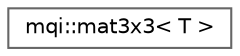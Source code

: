 digraph "Graphical Class Hierarchy"
{
 // LATEX_PDF_SIZE
  bgcolor="transparent";
  edge [fontname=Helvetica,fontsize=10,labelfontname=Helvetica,labelfontsize=10];
  node [fontname=Helvetica,fontsize=10,shape=box,height=0.2,width=0.4];
  rankdir="LR";
  Node0 [id="Node000000",label="mqi::mat3x3\< T \>",height=0.2,width=0.4,color="grey40", fillcolor="white", style="filled",URL="$classmqi_1_1mat3x3.html",tooltip="A class for 3x3 matrix operations, primarily for 3D rotations."];
}
